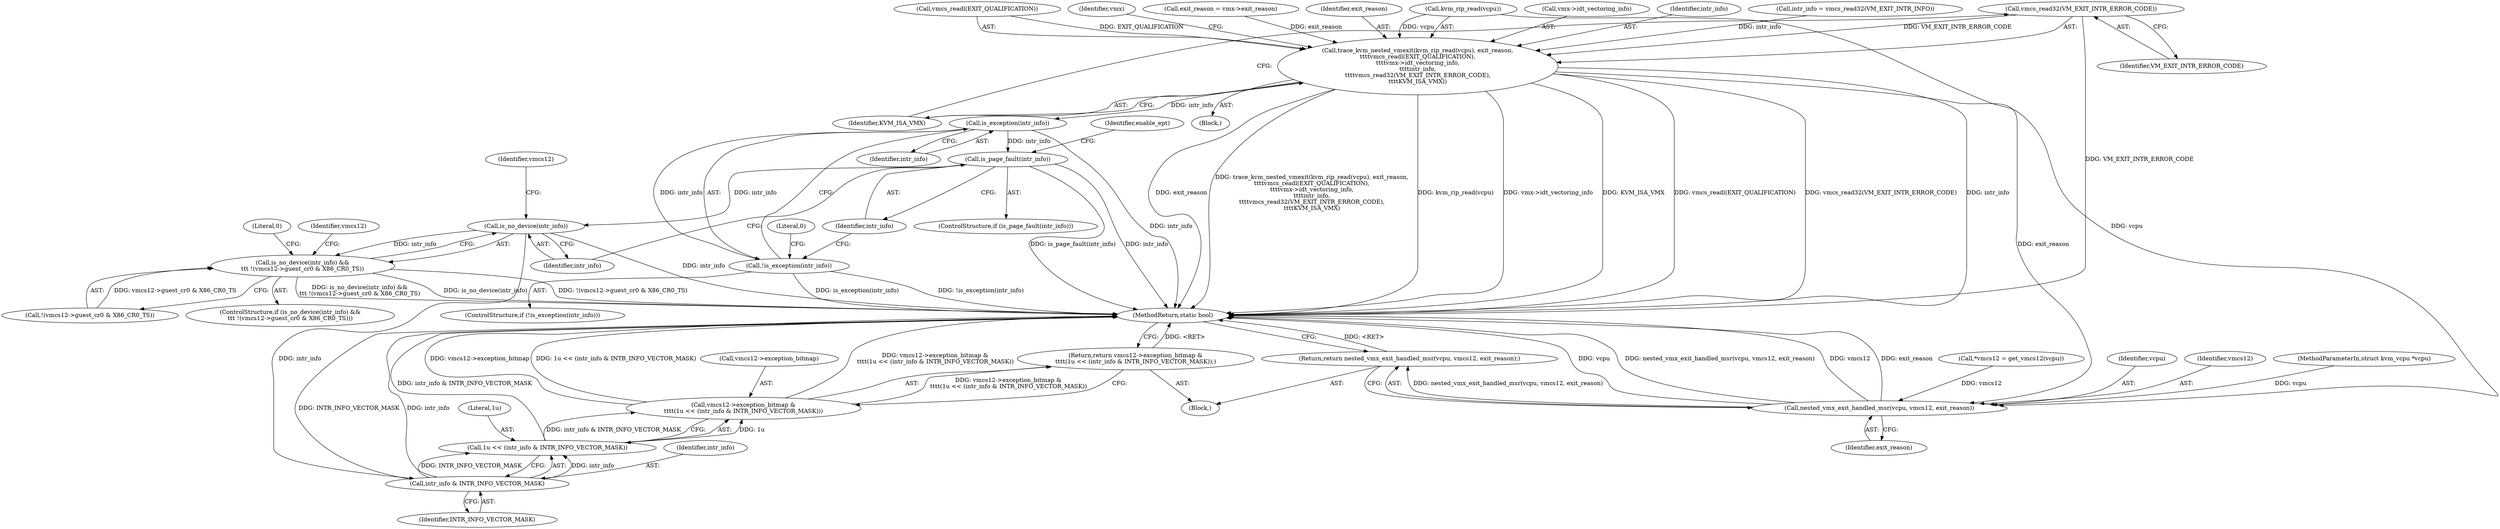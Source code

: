 digraph "0_linux_a642fc305053cc1c6e47e4f4df327895747ab485@API" {
"1000137" [label="(Call,vmcs_read32(VM_EXIT_INTR_ERROR_CODE))"];
"1000127" [label="(Call,trace_kvm_nested_vmexit(kvm_rip_read(vcpu), exit_reason,\n\t\t\t\tvmcs_readl(EXIT_QUALIFICATION),\n\t\t\t\tvmx->idt_vectoring_info,\n\t\t\t\tintr_info,\n\t\t\t\tvmcs_read32(VM_EXIT_INTR_ERROR_CODE),\n\t\t\t\tKVM_ISA_VMX))"];
"1000167" [label="(Call,is_exception(intr_info))"];
"1000166" [label="(Call,!is_exception(intr_info))"];
"1000173" [label="(Call,is_page_fault(intr_info))"];
"1000180" [label="(Call,is_no_device(intr_info))"];
"1000179" [label="(Call,is_no_device(intr_info) &&\n\t\t\t !(vmcs12->guest_cr0 & X86_CR0_TS))"];
"1000197" [label="(Call,intr_info & INTR_INFO_VECTOR_MASK)"];
"1000195" [label="(Call,1u << (intr_info & INTR_INFO_VECTOR_MASK))"];
"1000191" [label="(Call,vmcs12->exception_bitmap &\n\t\t\t\t(1u << (intr_info & INTR_INFO_VECTOR_MASK)))"];
"1000190" [label="(Return,return vmcs12->exception_bitmap &\n\t\t\t\t(1u << (intr_info & INTR_INFO_VECTOR_MASK));)"];
"1000285" [label="(Call,nested_vmx_exit_handled_msr(vcpu, vmcs12, exit_reason))"];
"1000284" [label="(Return,return nested_vmx_exit_handled_msr(vcpu, vmcs12, exit_reason);)"];
"1000165" [label="(ControlStructure,if (!is_exception(intr_info)))"];
"1000191" [label="(Call,vmcs12->exception_bitmap &\n\t\t\t\t(1u << (intr_info & INTR_INFO_VECTOR_MASK)))"];
"1000197" [label="(Call,intr_info & INTR_INFO_VECTOR_MASK)"];
"1000288" [label="(Identifier,exit_reason)"];
"1000139" [label="(Identifier,KVM_ISA_VMX)"];
"1000122" [label="(Call,exit_reason = vmx->exit_reason)"];
"1000176" [label="(Identifier,enable_ept)"];
"1000195" [label="(Call,1u << (intr_info & INTR_INFO_VECTOR_MASK))"];
"1000174" [label="(Identifier,intr_info)"];
"1000179" [label="(Call,is_no_device(intr_info) &&\n\t\t\t !(vmcs12->guest_cr0 & X86_CR0_TS))"];
"1000170" [label="(Literal,0)"];
"1000180" [label="(Call,is_no_device(intr_info))"];
"1000284" [label="(Return,return nested_vmx_exit_handled_msr(vcpu, vmcs12, exit_reason);)"];
"1000166" [label="(Call,!is_exception(intr_info))"];
"1000192" [label="(Call,vmcs12->exception_bitmap)"];
"1000173" [label="(Call,is_page_fault(intr_info))"];
"1000128" [label="(Call,kvm_rip_read(vcpu))"];
"1000107" [label="(Call,intr_info = vmcs_read32(VM_EXIT_INTR_INFO))"];
"1000286" [label="(Identifier,vcpu)"];
"1000198" [label="(Identifier,intr_info)"];
"1000133" [label="(Call,vmx->idt_vectoring_info)"];
"1000181" [label="(Identifier,intr_info)"];
"1000193" [label="(Identifier,vmcs12)"];
"1000287" [label="(Identifier,vmcs12)"];
"1000131" [label="(Call,vmcs_readl(EXIT_QUALIFICATION))"];
"1000136" [label="(Identifier,intr_info)"];
"1000178" [label="(ControlStructure,if (is_no_device(intr_info) &&\n\t\t\t !(vmcs12->guest_cr0 & X86_CR0_TS)))"];
"1000199" [label="(Identifier,INTR_INFO_VECTOR_MASK)"];
"1000190" [label="(Return,return vmcs12->exception_bitmap &\n\t\t\t\t(1u << (intr_info & INTR_INFO_VECTOR_MASK));)"];
"1000138" [label="(Identifier,VM_EXIT_INTR_ERROR_CODE)"];
"1000137" [label="(Call,vmcs_read32(VM_EXIT_INTR_ERROR_CODE))"];
"1000167" [label="(Call,is_exception(intr_info))"];
"1000143" [label="(Identifier,vmx)"];
"1000185" [label="(Identifier,vmcs12)"];
"1000341" [label="(MethodReturn,static bool)"];
"1000105" [label="(Block,)"];
"1000130" [label="(Identifier,exit_reason)"];
"1000104" [label="(MethodParameterIn,struct kvm_vcpu *vcpu)"];
"1000285" [label="(Call,nested_vmx_exit_handled_msr(vcpu, vmcs12, exit_reason))"];
"1000196" [label="(Literal,1u)"];
"1000127" [label="(Call,trace_kvm_nested_vmexit(kvm_rip_read(vcpu), exit_reason,\n\t\t\t\tvmcs_readl(EXIT_QUALIFICATION),\n\t\t\t\tvmx->idt_vectoring_info,\n\t\t\t\tintr_info,\n\t\t\t\tvmcs_read32(VM_EXIT_INTR_ERROR_CODE),\n\t\t\t\tKVM_ISA_VMX))"];
"1000189" [label="(Literal,0)"];
"1000168" [label="(Identifier,intr_info)"];
"1000117" [label="(Call,*vmcs12 = get_vmcs12(vcpu))"];
"1000182" [label="(Call,!(vmcs12->guest_cr0 & X86_CR0_TS))"];
"1000172" [label="(ControlStructure,if (is_page_fault(intr_info)))"];
"1000163" [label="(Block,)"];
"1000137" -> "1000127"  [label="AST: "];
"1000137" -> "1000138"  [label="CFG: "];
"1000138" -> "1000137"  [label="AST: "];
"1000139" -> "1000137"  [label="CFG: "];
"1000137" -> "1000341"  [label="DDG: VM_EXIT_INTR_ERROR_CODE"];
"1000137" -> "1000127"  [label="DDG: VM_EXIT_INTR_ERROR_CODE"];
"1000127" -> "1000105"  [label="AST: "];
"1000127" -> "1000139"  [label="CFG: "];
"1000128" -> "1000127"  [label="AST: "];
"1000130" -> "1000127"  [label="AST: "];
"1000131" -> "1000127"  [label="AST: "];
"1000133" -> "1000127"  [label="AST: "];
"1000136" -> "1000127"  [label="AST: "];
"1000139" -> "1000127"  [label="AST: "];
"1000143" -> "1000127"  [label="CFG: "];
"1000127" -> "1000341"  [label="DDG: trace_kvm_nested_vmexit(kvm_rip_read(vcpu), exit_reason,\n\t\t\t\tvmcs_readl(EXIT_QUALIFICATION),\n\t\t\t\tvmx->idt_vectoring_info,\n\t\t\t\tintr_info,\n\t\t\t\tvmcs_read32(VM_EXIT_INTR_ERROR_CODE),\n\t\t\t\tKVM_ISA_VMX)"];
"1000127" -> "1000341"  [label="DDG: exit_reason"];
"1000127" -> "1000341"  [label="DDG: KVM_ISA_VMX"];
"1000127" -> "1000341"  [label="DDG: vmx->idt_vectoring_info"];
"1000127" -> "1000341"  [label="DDG: intr_info"];
"1000127" -> "1000341"  [label="DDG: kvm_rip_read(vcpu)"];
"1000127" -> "1000341"  [label="DDG: vmcs_read32(VM_EXIT_INTR_ERROR_CODE)"];
"1000127" -> "1000341"  [label="DDG: vmcs_readl(EXIT_QUALIFICATION)"];
"1000128" -> "1000127"  [label="DDG: vcpu"];
"1000122" -> "1000127"  [label="DDG: exit_reason"];
"1000131" -> "1000127"  [label="DDG: EXIT_QUALIFICATION"];
"1000107" -> "1000127"  [label="DDG: intr_info"];
"1000127" -> "1000167"  [label="DDG: intr_info"];
"1000127" -> "1000285"  [label="DDG: exit_reason"];
"1000167" -> "1000166"  [label="AST: "];
"1000167" -> "1000168"  [label="CFG: "];
"1000168" -> "1000167"  [label="AST: "];
"1000166" -> "1000167"  [label="CFG: "];
"1000167" -> "1000341"  [label="DDG: intr_info"];
"1000167" -> "1000166"  [label="DDG: intr_info"];
"1000167" -> "1000173"  [label="DDG: intr_info"];
"1000166" -> "1000165"  [label="AST: "];
"1000170" -> "1000166"  [label="CFG: "];
"1000174" -> "1000166"  [label="CFG: "];
"1000166" -> "1000341"  [label="DDG: !is_exception(intr_info)"];
"1000166" -> "1000341"  [label="DDG: is_exception(intr_info)"];
"1000173" -> "1000172"  [label="AST: "];
"1000173" -> "1000174"  [label="CFG: "];
"1000174" -> "1000173"  [label="AST: "];
"1000176" -> "1000173"  [label="CFG: "];
"1000181" -> "1000173"  [label="CFG: "];
"1000173" -> "1000341"  [label="DDG: is_page_fault(intr_info)"];
"1000173" -> "1000341"  [label="DDG: intr_info"];
"1000173" -> "1000180"  [label="DDG: intr_info"];
"1000180" -> "1000179"  [label="AST: "];
"1000180" -> "1000181"  [label="CFG: "];
"1000181" -> "1000180"  [label="AST: "];
"1000185" -> "1000180"  [label="CFG: "];
"1000179" -> "1000180"  [label="CFG: "];
"1000180" -> "1000341"  [label="DDG: intr_info"];
"1000180" -> "1000179"  [label="DDG: intr_info"];
"1000180" -> "1000197"  [label="DDG: intr_info"];
"1000179" -> "1000178"  [label="AST: "];
"1000179" -> "1000182"  [label="CFG: "];
"1000182" -> "1000179"  [label="AST: "];
"1000189" -> "1000179"  [label="CFG: "];
"1000193" -> "1000179"  [label="CFG: "];
"1000179" -> "1000341"  [label="DDG: !(vmcs12->guest_cr0 & X86_CR0_TS)"];
"1000179" -> "1000341"  [label="DDG: is_no_device(intr_info) &&\n\t\t\t !(vmcs12->guest_cr0 & X86_CR0_TS)"];
"1000179" -> "1000341"  [label="DDG: is_no_device(intr_info)"];
"1000182" -> "1000179"  [label="DDG: vmcs12->guest_cr0 & X86_CR0_TS"];
"1000197" -> "1000195"  [label="AST: "];
"1000197" -> "1000199"  [label="CFG: "];
"1000198" -> "1000197"  [label="AST: "];
"1000199" -> "1000197"  [label="AST: "];
"1000195" -> "1000197"  [label="CFG: "];
"1000197" -> "1000341"  [label="DDG: INTR_INFO_VECTOR_MASK"];
"1000197" -> "1000341"  [label="DDG: intr_info"];
"1000197" -> "1000195"  [label="DDG: intr_info"];
"1000197" -> "1000195"  [label="DDG: INTR_INFO_VECTOR_MASK"];
"1000195" -> "1000191"  [label="AST: "];
"1000196" -> "1000195"  [label="AST: "];
"1000191" -> "1000195"  [label="CFG: "];
"1000195" -> "1000341"  [label="DDG: intr_info & INTR_INFO_VECTOR_MASK"];
"1000195" -> "1000191"  [label="DDG: 1u"];
"1000195" -> "1000191"  [label="DDG: intr_info & INTR_INFO_VECTOR_MASK"];
"1000191" -> "1000190"  [label="AST: "];
"1000192" -> "1000191"  [label="AST: "];
"1000190" -> "1000191"  [label="CFG: "];
"1000191" -> "1000341"  [label="DDG: 1u << (intr_info & INTR_INFO_VECTOR_MASK)"];
"1000191" -> "1000341"  [label="DDG: vmcs12->exception_bitmap &\n\t\t\t\t(1u << (intr_info & INTR_INFO_VECTOR_MASK))"];
"1000191" -> "1000341"  [label="DDG: vmcs12->exception_bitmap"];
"1000191" -> "1000190"  [label="DDG: vmcs12->exception_bitmap &\n\t\t\t\t(1u << (intr_info & INTR_INFO_VECTOR_MASK))"];
"1000190" -> "1000163"  [label="AST: "];
"1000341" -> "1000190"  [label="CFG: "];
"1000190" -> "1000341"  [label="DDG: <RET>"];
"1000285" -> "1000284"  [label="AST: "];
"1000285" -> "1000288"  [label="CFG: "];
"1000286" -> "1000285"  [label="AST: "];
"1000287" -> "1000285"  [label="AST: "];
"1000288" -> "1000285"  [label="AST: "];
"1000284" -> "1000285"  [label="CFG: "];
"1000285" -> "1000341"  [label="DDG: vcpu"];
"1000285" -> "1000341"  [label="DDG: nested_vmx_exit_handled_msr(vcpu, vmcs12, exit_reason)"];
"1000285" -> "1000341"  [label="DDG: vmcs12"];
"1000285" -> "1000341"  [label="DDG: exit_reason"];
"1000285" -> "1000284"  [label="DDG: nested_vmx_exit_handled_msr(vcpu, vmcs12, exit_reason)"];
"1000128" -> "1000285"  [label="DDG: vcpu"];
"1000104" -> "1000285"  [label="DDG: vcpu"];
"1000117" -> "1000285"  [label="DDG: vmcs12"];
"1000284" -> "1000163"  [label="AST: "];
"1000341" -> "1000284"  [label="CFG: "];
"1000284" -> "1000341"  [label="DDG: <RET>"];
}
